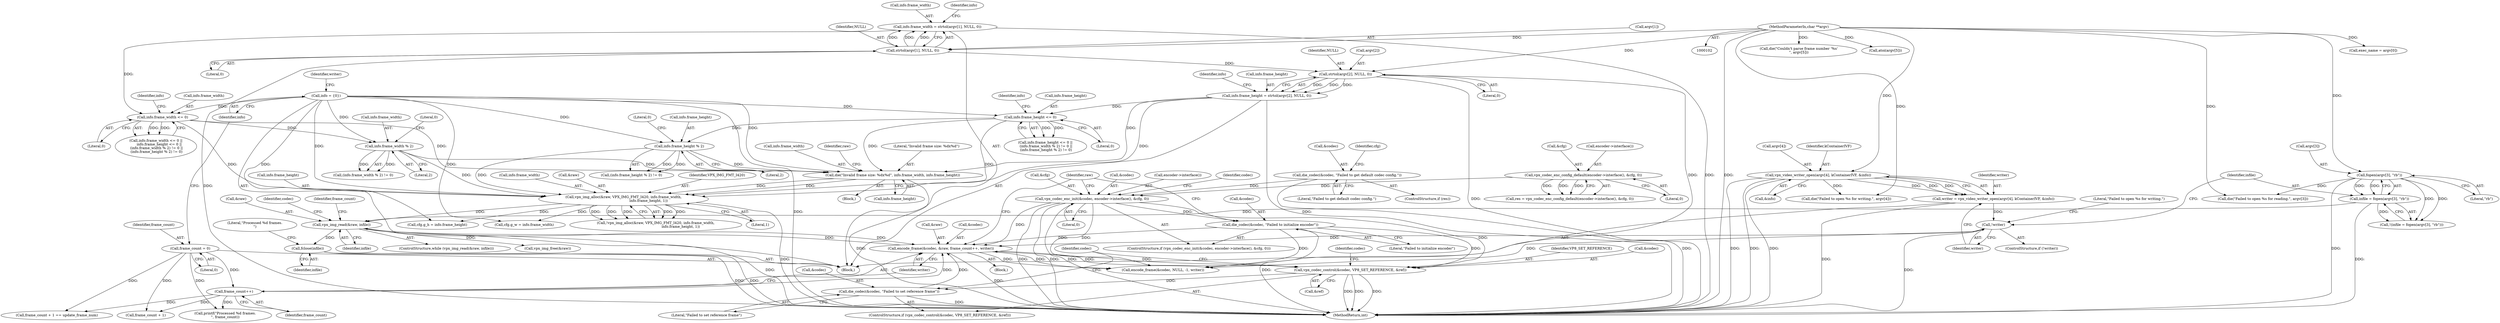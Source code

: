 digraph "1_Android_5a9753fca56f0eeb9f61e342b2fccffc364f9426_23@API" {
"1000426" [label="(Call,fclose(infile))"];
"1000375" [label="(Call,vpx_img_read(&raw, infile))"];
"1000259" [label="(Call,vpx_img_alloc(&raw, VPX_IMG_FMT_I420, info.frame_width,\n                                             info.frame_height, 1))"];
"1000249" [label="(Call,die(\"Invalid frame size: %dx%d\", info.frame_width, info.frame_height))"];
"1000222" [label="(Call,info.frame_width <= 0)"];
"1000186" [label="(Call,info.frame_width = strtol(argv[1], NULL, 0))"];
"1000190" [label="(Call,strtol(argv[1], NULL, 0))"];
"1000104" [label="(MethodParameterIn,char **argv)"];
"1000123" [label="(Call,info = {0})"];
"1000235" [label="(Call,info.frame_width % 2)"];
"1000228" [label="(Call,info.frame_height <= 0)"];
"1000196" [label="(Call,info.frame_height = strtol(argv[2], NULL, 0))"];
"1000200" [label="(Call,strtol(argv[2], NULL, 0))"];
"1000242" [label="(Call,info.frame_height % 2)"];
"1000409" [label="(Call,encode_frame(&codec, &raw, frame_count++, writer))"];
"1000363" [label="(Call,vpx_codec_enc_init(&codec, encoder->interface(), &cfg, 0))"];
"1000286" [label="(Call,die_codec(&codec, \"Failed to get default codec config.\"))"];
"1000279" [label="(Call,vpx_codec_enc_config_default(encoder->interface(), &cfg, 0))"];
"1000399" [label="(Call,vpx_codec_control(&codec, VP8_SET_REFERENCE, &ref))"];
"1000370" [label="(Call,die_codec(&codec, \"Failed to initialize encoder\"))"];
"1000405" [label="(Call,die_codec(&codec, \"Failed to set reference frame\"))"];
"1000414" [label="(Call,frame_count++)"];
"1000117" [label="(Call,frame_count = 0)"];
"1000341" [label="(Call,!writer)"];
"1000331" [label="(Call,writer = vpx_video_writer_open(argv[4], kContainerIVF, &info))"];
"1000333" [label="(Call,vpx_video_writer_open(argv[4], kContainerIVF, &info))"];
"1000350" [label="(Call,infile = fopen(argv[3], \"rb\"))"];
"1000352" [label="(Call,fopen(argv[3], \"rb\"))"];
"1000297" [label="(Call,cfg.g_h = info.frame_height)"];
"1000232" [label="(Literal,0)"];
"1000230" [label="(Identifier,info)"];
"1000333" [label="(Call,vpx_video_writer_open(argv[4], kContainerIVF, &info))"];
"1000349" [label="(Call,!(infile = fopen(argv[3], \"rb\")))"];
"1000416" [label="(Identifier,writer)"];
"1000427" [label="(Identifier,infile)"];
"1000127" [label="(Identifier,writer)"];
"1000104" [label="(MethodParameterIn,char **argv)"];
"1000201" [label="(Call,argv[2])"];
"1000398" [label="(ControlStructure,if (vpx_codec_control(&codec, VP8_SET_REFERENCE, &ref)))"];
"1000337" [label="(Identifier,kContainerIVF)"];
"1000234" [label="(Call,(info.frame_width % 2) != 0)"];
"1000209" [label="(Identifier,info)"];
"1000343" [label="(Call,die(\"Failed to open %s for writing.\", argv[4]))"];
"1000262" [label="(Identifier,VPX_IMG_FMT_I420)"];
"1000374" [label="(ControlStructure,while (vpx_img_read(&raw, infile)))"];
"1000259" [label="(Call,vpx_img_alloc(&raw, VPX_IMG_FMT_I420, info.frame_width,\n                                             info.frame_height, 1))"];
"1000344" [label="(Literal,\"Failed to open %s for writing.\")"];
"1000357" [label="(Call,die(\"Failed to open %s for reading.\", argv[3]))"];
"1000241" [label="(Call,(info.frame_height % 2) != 0)"];
"1000382" [label="(Call,frame_count + 1)"];
"1000248" [label="(Block,)"];
"1000221" [label="(Call,info.frame_width <= 0 ||\n      info.frame_height <= 0 ||\n (info.frame_width % 2) != 0 ||\n (info.frame_height % 2) != 0)"];
"1000277" [label="(Call,res = vpx_codec_enc_config_default(encoder->interface(), &cfg, 0))"];
"1000286" [label="(Call,die_codec(&codec, \"Failed to get default codec config.\"))"];
"1000239" [label="(Literal,2)"];
"1000402" [label="(Identifier,VP8_SET_REFERENCE)"];
"1000204" [label="(Identifier,NULL)"];
"1000428" [label="(Call,printf(\"Processed %d frames.\n\", frame_count))"];
"1000400" [label="(Call,&codec)"];
"1000352" [label="(Call,fopen(argv[3], \"rb\"))"];
"1000338" [label="(Call,&info)"];
"1000226" [label="(Literal,0)"];
"1000375" [label="(Call,vpx_img_read(&raw, infile))"];
"1000369" [label="(Literal,0)"];
"1000410" [label="(Call,&codec)"];
"1000243" [label="(Call,info.frame_height)"];
"1000196" [label="(Call,info.frame_height = strtol(argv[2], NULL, 0))"];
"1000405" [label="(Call,die_codec(&codec, \"Failed to set reference frame\"))"];
"1000187" [label="(Call,info.frame_width)"];
"1000119" [label="(Literal,0)"];
"1000292" [label="(Identifier,cfg)"];
"1000332" [label="(Identifier,writer)"];
"1000269" [label="(Literal,1)"];
"1000228" [label="(Call,info.frame_height <= 0)"];
"1000190" [label="(Call,strtol(argv[1], NULL, 0))"];
"1000258" [label="(Call,!vpx_img_alloc(&raw, VPX_IMG_FMT_I420, info.frame_width,\n                                             info.frame_height, 1))"];
"1000350" [label="(Call,infile = fopen(argv[3], \"rb\"))"];
"1000251" [label="(Call,info.frame_width)"];
"1000356" [label="(Literal,\"rb\")"];
"1000174" [label="(Call,die(\"Couldn't parse frame number '%s'\n\", argv[5]))"];
"1000370" [label="(Call,die_codec(&codec, \"Failed to initialize encoder\"))"];
"1000167" [label="(Call,atoi(argv[5]))"];
"1000223" [label="(Call,info.frame_width)"];
"1000235" [label="(Call,info.frame_width % 2)"];
"1000240" [label="(Literal,0)"];
"1000242" [label="(Call,info.frame_height % 2)"];
"1000236" [label="(Call,info.frame_width)"];
"1000373" [label="(Literal,\"Failed to initialize encoder\")"];
"1000353" [label="(Call,argv[3])"];
"1000377" [label="(Identifier,raw)"];
"1000426" [label="(Call,fclose(infile))"];
"1000287" [label="(Call,&codec)"];
"1000362" [label="(ControlStructure,if (vpx_codec_enc_init(&codec, encoder->interface(), &cfg, 0)))"];
"1000376" [label="(Call,&raw)"];
"1000399" [label="(Call,vpx_codec_control(&codec, VP8_SET_REFERENCE, &ref))"];
"1000263" [label="(Call,info.frame_width)"];
"1000279" [label="(Call,vpx_codec_enc_config_default(encoder->interface(), &cfg, 0))"];
"1000118" [label="(Identifier,frame_count)"];
"1000145" [label="(Call,exec_name = argv[0])"];
"1000381" [label="(Call,frame_count + 1 == update_frame_num)"];
"1000342" [label="(Identifier,writer)"];
"1000123" [label="(Call,info = {0})"];
"1000283" [label="(Literal,0)"];
"1000281" [label="(Call,&cfg)"];
"1000367" [label="(Call,&cfg)"];
"1000200" [label="(Call,strtol(argv[2], NULL, 0))"];
"1000431" [label="(Call,vpx_img_free(&raw))"];
"1000261" [label="(Identifier,raw)"];
"1000407" [label="(Identifier,codec)"];
"1000366" [label="(Call,encoder->interface())"];
"1000117" [label="(Call,frame_count = 0)"];
"1000334" [label="(Call,argv[4])"];
"1000341" [label="(Call,!writer)"];
"1000403" [label="(Call,&ref)"];
"1000195" [label="(Literal,0)"];
"1000412" [label="(Call,&raw)"];
"1000205" [label="(Literal,0)"];
"1000408" [label="(Literal,\"Failed to set reference frame\")"];
"1000247" [label="(Literal,0)"];
"1000417" [label="(Call,encode_frame(&codec, NULL, -1, writer))"];
"1000124" [label="(Identifier,info)"];
"1000222" [label="(Call,info.frame_width <= 0)"];
"1000290" [label="(Call,cfg.g_w = info.frame_width)"];
"1000194" [label="(Identifier,NULL)"];
"1000364" [label="(Call,&codec)"];
"1000446" [label="(MethodReturn,int)"];
"1000331" [label="(Call,writer = vpx_video_writer_open(argv[4], kContainerIVF, &info))"];
"1000429" [label="(Literal,\"Processed %d frames.\n\")"];
"1000250" [label="(Literal,\"Invalid frame size: %dx%d\")"];
"1000280" [label="(Call,encoder->interface())"];
"1000227" [label="(Call,info.frame_height <= 0 ||\n (info.frame_width % 2) != 0 ||\n (info.frame_height % 2) != 0)"];
"1000260" [label="(Call,&raw)"];
"1000411" [label="(Identifier,codec)"];
"1000379" [label="(Block,)"];
"1000186" [label="(Call,info.frame_width = strtol(argv[1], NULL, 0))"];
"1000372" [label="(Identifier,codec)"];
"1000406" [label="(Call,&codec)"];
"1000237" [label="(Identifier,info)"];
"1000340" [label="(ControlStructure,if (!writer))"];
"1000246" [label="(Literal,2)"];
"1000198" [label="(Identifier,info)"];
"1000351" [label="(Identifier,infile)"];
"1000363" [label="(Call,vpx_codec_enc_init(&codec, encoder->interface(), &cfg, 0))"];
"1000197" [label="(Call,info.frame_height)"];
"1000105" [label="(Block,)"];
"1000378" [label="(Identifier,infile)"];
"1000409" [label="(Call,encode_frame(&codec, &raw, frame_count++, writer))"];
"1000284" [label="(ControlStructure,if (res))"];
"1000371" [label="(Call,&codec)"];
"1000266" [label="(Call,info.frame_height)"];
"1000249" [label="(Call,die(\"Invalid frame size: %dx%d\", info.frame_width, info.frame_height))"];
"1000229" [label="(Call,info.frame_height)"];
"1000383" [label="(Identifier,frame_count)"];
"1000415" [label="(Identifier,frame_count)"];
"1000289" [label="(Literal,\"Failed to get default codec config.\")"];
"1000419" [label="(Identifier,codec)"];
"1000254" [label="(Call,info.frame_height)"];
"1000191" [label="(Call,argv[1])"];
"1000414" [label="(Call,frame_count++)"];
"1000426" -> "1000105"  [label="AST: "];
"1000426" -> "1000427"  [label="CFG: "];
"1000427" -> "1000426"  [label="AST: "];
"1000429" -> "1000426"  [label="CFG: "];
"1000426" -> "1000446"  [label="DDG: "];
"1000426" -> "1000446"  [label="DDG: "];
"1000375" -> "1000426"  [label="DDG: "];
"1000375" -> "1000374"  [label="AST: "];
"1000375" -> "1000378"  [label="CFG: "];
"1000376" -> "1000375"  [label="AST: "];
"1000378" -> "1000375"  [label="AST: "];
"1000383" -> "1000375"  [label="CFG: "];
"1000419" -> "1000375"  [label="CFG: "];
"1000375" -> "1000446"  [label="DDG: "];
"1000259" -> "1000375"  [label="DDG: "];
"1000409" -> "1000375"  [label="DDG: "];
"1000350" -> "1000375"  [label="DDG: "];
"1000375" -> "1000409"  [label="DDG: "];
"1000375" -> "1000431"  [label="DDG: "];
"1000259" -> "1000258"  [label="AST: "];
"1000259" -> "1000269"  [label="CFG: "];
"1000260" -> "1000259"  [label="AST: "];
"1000262" -> "1000259"  [label="AST: "];
"1000263" -> "1000259"  [label="AST: "];
"1000266" -> "1000259"  [label="AST: "];
"1000269" -> "1000259"  [label="AST: "];
"1000258" -> "1000259"  [label="CFG: "];
"1000259" -> "1000446"  [label="DDG: "];
"1000259" -> "1000258"  [label="DDG: "];
"1000259" -> "1000258"  [label="DDG: "];
"1000259" -> "1000258"  [label="DDG: "];
"1000259" -> "1000258"  [label="DDG: "];
"1000259" -> "1000258"  [label="DDG: "];
"1000249" -> "1000259"  [label="DDG: "];
"1000249" -> "1000259"  [label="DDG: "];
"1000222" -> "1000259"  [label="DDG: "];
"1000235" -> "1000259"  [label="DDG: "];
"1000123" -> "1000259"  [label="DDG: "];
"1000228" -> "1000259"  [label="DDG: "];
"1000196" -> "1000259"  [label="DDG: "];
"1000242" -> "1000259"  [label="DDG: "];
"1000259" -> "1000290"  [label="DDG: "];
"1000259" -> "1000297"  [label="DDG: "];
"1000249" -> "1000248"  [label="AST: "];
"1000249" -> "1000254"  [label="CFG: "];
"1000250" -> "1000249"  [label="AST: "];
"1000251" -> "1000249"  [label="AST: "];
"1000254" -> "1000249"  [label="AST: "];
"1000261" -> "1000249"  [label="CFG: "];
"1000249" -> "1000446"  [label="DDG: "];
"1000222" -> "1000249"  [label="DDG: "];
"1000235" -> "1000249"  [label="DDG: "];
"1000123" -> "1000249"  [label="DDG: "];
"1000228" -> "1000249"  [label="DDG: "];
"1000196" -> "1000249"  [label="DDG: "];
"1000242" -> "1000249"  [label="DDG: "];
"1000222" -> "1000221"  [label="AST: "];
"1000222" -> "1000226"  [label="CFG: "];
"1000223" -> "1000222"  [label="AST: "];
"1000226" -> "1000222"  [label="AST: "];
"1000230" -> "1000222"  [label="CFG: "];
"1000221" -> "1000222"  [label="CFG: "];
"1000222" -> "1000221"  [label="DDG: "];
"1000222" -> "1000221"  [label="DDG: "];
"1000186" -> "1000222"  [label="DDG: "];
"1000123" -> "1000222"  [label="DDG: "];
"1000222" -> "1000235"  [label="DDG: "];
"1000186" -> "1000105"  [label="AST: "];
"1000186" -> "1000190"  [label="CFG: "];
"1000187" -> "1000186"  [label="AST: "];
"1000190" -> "1000186"  [label="AST: "];
"1000198" -> "1000186"  [label="CFG: "];
"1000186" -> "1000446"  [label="DDG: "];
"1000190" -> "1000186"  [label="DDG: "];
"1000190" -> "1000186"  [label="DDG: "];
"1000190" -> "1000186"  [label="DDG: "];
"1000190" -> "1000195"  [label="CFG: "];
"1000191" -> "1000190"  [label="AST: "];
"1000194" -> "1000190"  [label="AST: "];
"1000195" -> "1000190"  [label="AST: "];
"1000190" -> "1000446"  [label="DDG: "];
"1000104" -> "1000190"  [label="DDG: "];
"1000190" -> "1000200"  [label="DDG: "];
"1000104" -> "1000102"  [label="AST: "];
"1000104" -> "1000446"  [label="DDG: "];
"1000104" -> "1000145"  [label="DDG: "];
"1000104" -> "1000167"  [label="DDG: "];
"1000104" -> "1000174"  [label="DDG: "];
"1000104" -> "1000200"  [label="DDG: "];
"1000104" -> "1000333"  [label="DDG: "];
"1000104" -> "1000343"  [label="DDG: "];
"1000104" -> "1000352"  [label="DDG: "];
"1000104" -> "1000357"  [label="DDG: "];
"1000123" -> "1000105"  [label="AST: "];
"1000123" -> "1000124"  [label="CFG: "];
"1000124" -> "1000123"  [label="AST: "];
"1000127" -> "1000123"  [label="CFG: "];
"1000123" -> "1000446"  [label="DDG: "];
"1000123" -> "1000228"  [label="DDG: "];
"1000123" -> "1000235"  [label="DDG: "];
"1000123" -> "1000242"  [label="DDG: "];
"1000123" -> "1000290"  [label="DDG: "];
"1000123" -> "1000297"  [label="DDG: "];
"1000235" -> "1000234"  [label="AST: "];
"1000235" -> "1000239"  [label="CFG: "];
"1000236" -> "1000235"  [label="AST: "];
"1000239" -> "1000235"  [label="AST: "];
"1000240" -> "1000235"  [label="CFG: "];
"1000235" -> "1000234"  [label="DDG: "];
"1000235" -> "1000234"  [label="DDG: "];
"1000228" -> "1000227"  [label="AST: "];
"1000228" -> "1000232"  [label="CFG: "];
"1000229" -> "1000228"  [label="AST: "];
"1000232" -> "1000228"  [label="AST: "];
"1000237" -> "1000228"  [label="CFG: "];
"1000227" -> "1000228"  [label="CFG: "];
"1000228" -> "1000227"  [label="DDG: "];
"1000228" -> "1000227"  [label="DDG: "];
"1000196" -> "1000228"  [label="DDG: "];
"1000228" -> "1000242"  [label="DDG: "];
"1000196" -> "1000105"  [label="AST: "];
"1000196" -> "1000200"  [label="CFG: "];
"1000197" -> "1000196"  [label="AST: "];
"1000200" -> "1000196"  [label="AST: "];
"1000209" -> "1000196"  [label="CFG: "];
"1000196" -> "1000446"  [label="DDG: "];
"1000200" -> "1000196"  [label="DDG: "];
"1000200" -> "1000196"  [label="DDG: "];
"1000200" -> "1000196"  [label="DDG: "];
"1000200" -> "1000205"  [label="CFG: "];
"1000201" -> "1000200"  [label="AST: "];
"1000204" -> "1000200"  [label="AST: "];
"1000205" -> "1000200"  [label="AST: "];
"1000200" -> "1000446"  [label="DDG: "];
"1000200" -> "1000417"  [label="DDG: "];
"1000242" -> "1000241"  [label="AST: "];
"1000242" -> "1000246"  [label="CFG: "];
"1000243" -> "1000242"  [label="AST: "];
"1000246" -> "1000242"  [label="AST: "];
"1000247" -> "1000242"  [label="CFG: "];
"1000242" -> "1000241"  [label="DDG: "];
"1000242" -> "1000241"  [label="DDG: "];
"1000409" -> "1000379"  [label="AST: "];
"1000409" -> "1000416"  [label="CFG: "];
"1000410" -> "1000409"  [label="AST: "];
"1000412" -> "1000409"  [label="AST: "];
"1000414" -> "1000409"  [label="AST: "];
"1000416" -> "1000409"  [label="AST: "];
"1000377" -> "1000409"  [label="CFG: "];
"1000409" -> "1000446"  [label="DDG: "];
"1000409" -> "1000399"  [label="DDG: "];
"1000363" -> "1000409"  [label="DDG: "];
"1000399" -> "1000409"  [label="DDG: "];
"1000405" -> "1000409"  [label="DDG: "];
"1000370" -> "1000409"  [label="DDG: "];
"1000414" -> "1000409"  [label="DDG: "];
"1000341" -> "1000409"  [label="DDG: "];
"1000409" -> "1000417"  [label="DDG: "];
"1000409" -> "1000417"  [label="DDG: "];
"1000363" -> "1000362"  [label="AST: "];
"1000363" -> "1000369"  [label="CFG: "];
"1000364" -> "1000363"  [label="AST: "];
"1000366" -> "1000363"  [label="AST: "];
"1000367" -> "1000363"  [label="AST: "];
"1000369" -> "1000363"  [label="AST: "];
"1000372" -> "1000363"  [label="CFG: "];
"1000377" -> "1000363"  [label="CFG: "];
"1000363" -> "1000446"  [label="DDG: "];
"1000363" -> "1000446"  [label="DDG: "];
"1000363" -> "1000446"  [label="DDG: "];
"1000286" -> "1000363"  [label="DDG: "];
"1000279" -> "1000363"  [label="DDG: "];
"1000363" -> "1000370"  [label="DDG: "];
"1000363" -> "1000399"  [label="DDG: "];
"1000363" -> "1000417"  [label="DDG: "];
"1000286" -> "1000284"  [label="AST: "];
"1000286" -> "1000289"  [label="CFG: "];
"1000287" -> "1000286"  [label="AST: "];
"1000289" -> "1000286"  [label="AST: "];
"1000292" -> "1000286"  [label="CFG: "];
"1000286" -> "1000446"  [label="DDG: "];
"1000279" -> "1000277"  [label="AST: "];
"1000279" -> "1000283"  [label="CFG: "];
"1000280" -> "1000279"  [label="AST: "];
"1000281" -> "1000279"  [label="AST: "];
"1000283" -> "1000279"  [label="AST: "];
"1000277" -> "1000279"  [label="CFG: "];
"1000279" -> "1000277"  [label="DDG: "];
"1000279" -> "1000277"  [label="DDG: "];
"1000279" -> "1000277"  [label="DDG: "];
"1000399" -> "1000398"  [label="AST: "];
"1000399" -> "1000403"  [label="CFG: "];
"1000400" -> "1000399"  [label="AST: "];
"1000402" -> "1000399"  [label="AST: "];
"1000403" -> "1000399"  [label="AST: "];
"1000407" -> "1000399"  [label="CFG: "];
"1000411" -> "1000399"  [label="CFG: "];
"1000399" -> "1000446"  [label="DDG: "];
"1000399" -> "1000446"  [label="DDG: "];
"1000399" -> "1000446"  [label="DDG: "];
"1000370" -> "1000399"  [label="DDG: "];
"1000399" -> "1000405"  [label="DDG: "];
"1000370" -> "1000362"  [label="AST: "];
"1000370" -> "1000373"  [label="CFG: "];
"1000371" -> "1000370"  [label="AST: "];
"1000373" -> "1000370"  [label="AST: "];
"1000377" -> "1000370"  [label="CFG: "];
"1000370" -> "1000446"  [label="DDG: "];
"1000370" -> "1000417"  [label="DDG: "];
"1000405" -> "1000398"  [label="AST: "];
"1000405" -> "1000408"  [label="CFG: "];
"1000406" -> "1000405"  [label="AST: "];
"1000408" -> "1000405"  [label="AST: "];
"1000411" -> "1000405"  [label="CFG: "];
"1000405" -> "1000446"  [label="DDG: "];
"1000414" -> "1000415"  [label="CFG: "];
"1000415" -> "1000414"  [label="AST: "];
"1000416" -> "1000414"  [label="CFG: "];
"1000414" -> "1000381"  [label="DDG: "];
"1000414" -> "1000382"  [label="DDG: "];
"1000117" -> "1000414"  [label="DDG: "];
"1000414" -> "1000428"  [label="DDG: "];
"1000117" -> "1000105"  [label="AST: "];
"1000117" -> "1000119"  [label="CFG: "];
"1000118" -> "1000117"  [label="AST: "];
"1000119" -> "1000117"  [label="AST: "];
"1000124" -> "1000117"  [label="CFG: "];
"1000117" -> "1000381"  [label="DDG: "];
"1000117" -> "1000382"  [label="DDG: "];
"1000117" -> "1000428"  [label="DDG: "];
"1000341" -> "1000340"  [label="AST: "];
"1000341" -> "1000342"  [label="CFG: "];
"1000342" -> "1000341"  [label="AST: "];
"1000344" -> "1000341"  [label="CFG: "];
"1000351" -> "1000341"  [label="CFG: "];
"1000341" -> "1000446"  [label="DDG: "];
"1000331" -> "1000341"  [label="DDG: "];
"1000341" -> "1000417"  [label="DDG: "];
"1000331" -> "1000105"  [label="AST: "];
"1000331" -> "1000333"  [label="CFG: "];
"1000332" -> "1000331"  [label="AST: "];
"1000333" -> "1000331"  [label="AST: "];
"1000342" -> "1000331"  [label="CFG: "];
"1000331" -> "1000446"  [label="DDG: "];
"1000333" -> "1000331"  [label="DDG: "];
"1000333" -> "1000331"  [label="DDG: "];
"1000333" -> "1000331"  [label="DDG: "];
"1000333" -> "1000338"  [label="CFG: "];
"1000334" -> "1000333"  [label="AST: "];
"1000337" -> "1000333"  [label="AST: "];
"1000338" -> "1000333"  [label="AST: "];
"1000333" -> "1000446"  [label="DDG: "];
"1000333" -> "1000446"  [label="DDG: "];
"1000333" -> "1000446"  [label="DDG: "];
"1000333" -> "1000343"  [label="DDG: "];
"1000350" -> "1000349"  [label="AST: "];
"1000350" -> "1000352"  [label="CFG: "];
"1000351" -> "1000350"  [label="AST: "];
"1000352" -> "1000350"  [label="AST: "];
"1000349" -> "1000350"  [label="CFG: "];
"1000350" -> "1000446"  [label="DDG: "];
"1000350" -> "1000349"  [label="DDG: "];
"1000352" -> "1000350"  [label="DDG: "];
"1000352" -> "1000350"  [label="DDG: "];
"1000352" -> "1000356"  [label="CFG: "];
"1000353" -> "1000352"  [label="AST: "];
"1000356" -> "1000352"  [label="AST: "];
"1000352" -> "1000446"  [label="DDG: "];
"1000352" -> "1000349"  [label="DDG: "];
"1000352" -> "1000349"  [label="DDG: "];
"1000352" -> "1000357"  [label="DDG: "];
}

